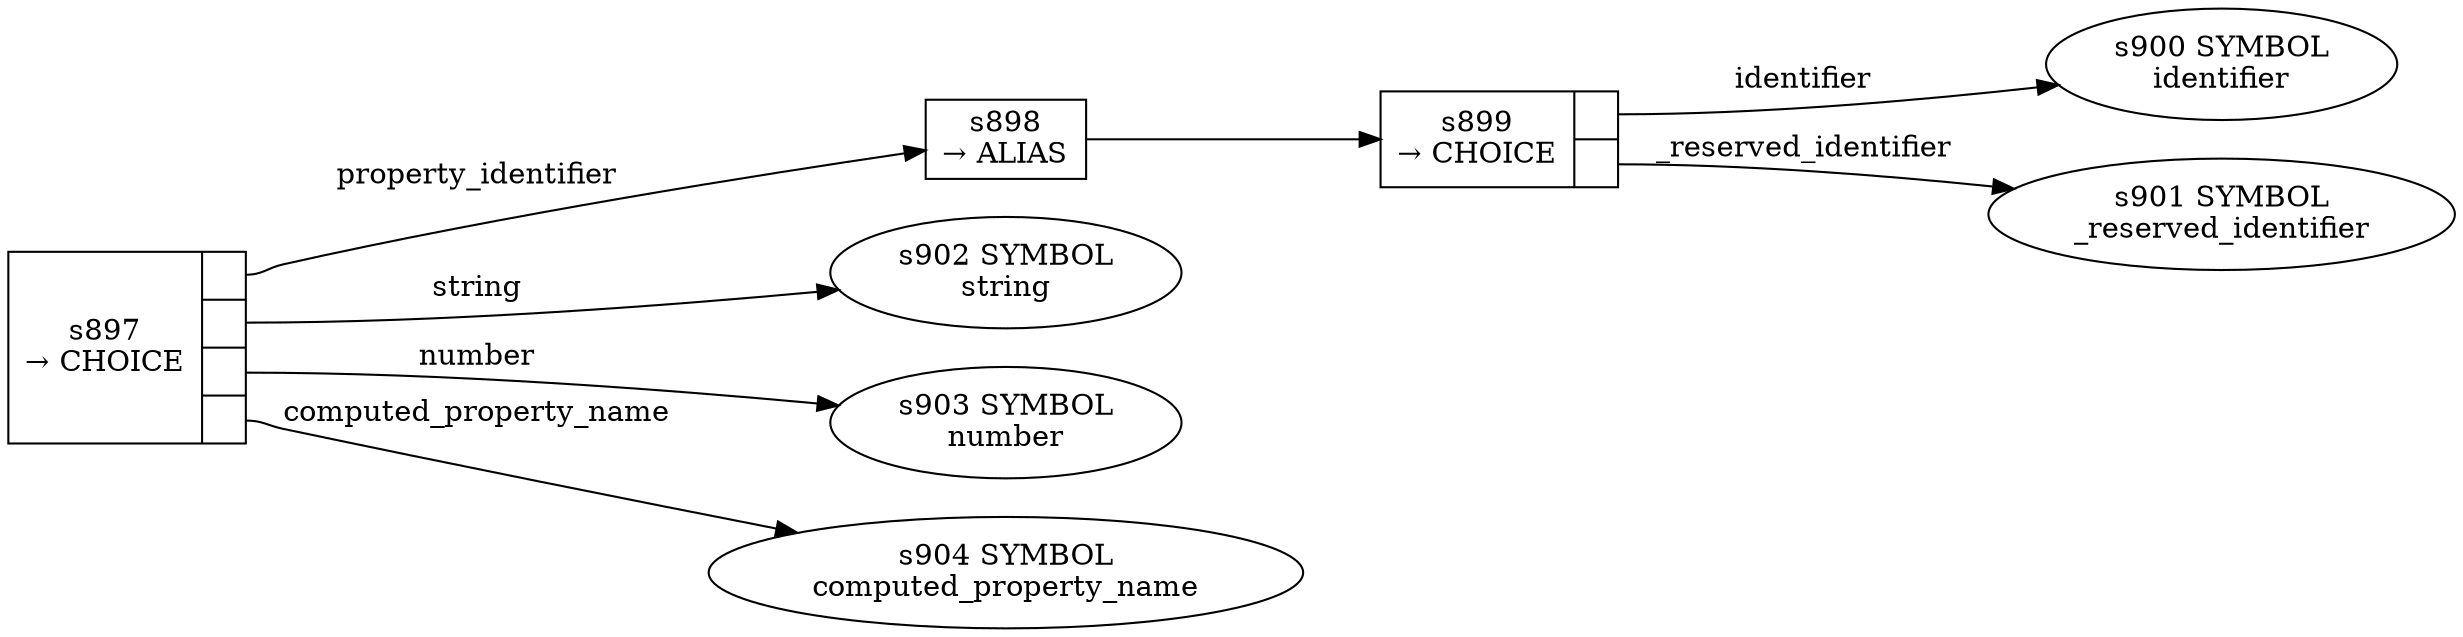 
  digraph _property_name {
  
    rankdir=LR;
  
    s897 [label="{s897\n&rarr; CHOICE|{<p0>|<p1>|<p2>|<p3>}}", shape=record, fixedsize=false, peripheries=1];
  s898 [label="s898\n&rarr; ALIAS", shape=record, fixedsize=false, peripheries=1];
  s899 [label="{s899\n&rarr; CHOICE|{<p0>|<p1>}}", shape=record, fixedsize=false, peripheries=1];
  s900 [label="s900 SYMBOL\nidentifier" href="javascript-grammar.json.identifier.dot.svg"];
  s899:p0 -> s900 [label="identifier"];
  s901 [label="s901 SYMBOL\n_reserved_identifier" href="javascript-grammar.json._reserved_identifier.dot.svg"];
  s899:p1 -> s901 [label="_reserved_identifier"];
  s898 -> s899 [];
  s897:p0 -> s898 [label="property_identifier"];
  s902 [label="s902 SYMBOL\nstring" href="javascript-grammar.json.string.dot.svg"];
  s897:p1 -> s902 [label="string"];
  s903 [label="s903 SYMBOL\nnumber" href="javascript-grammar.json.number.dot.svg"];
  s897:p2 -> s903 [label="number"];
  s904 [label="s904 SYMBOL\ncomputed_property_name" href="javascript-grammar.json.computed_property_name.dot.svg"];
  s897:p3 -> s904 [label="computed_property_name"];
  
  }
  